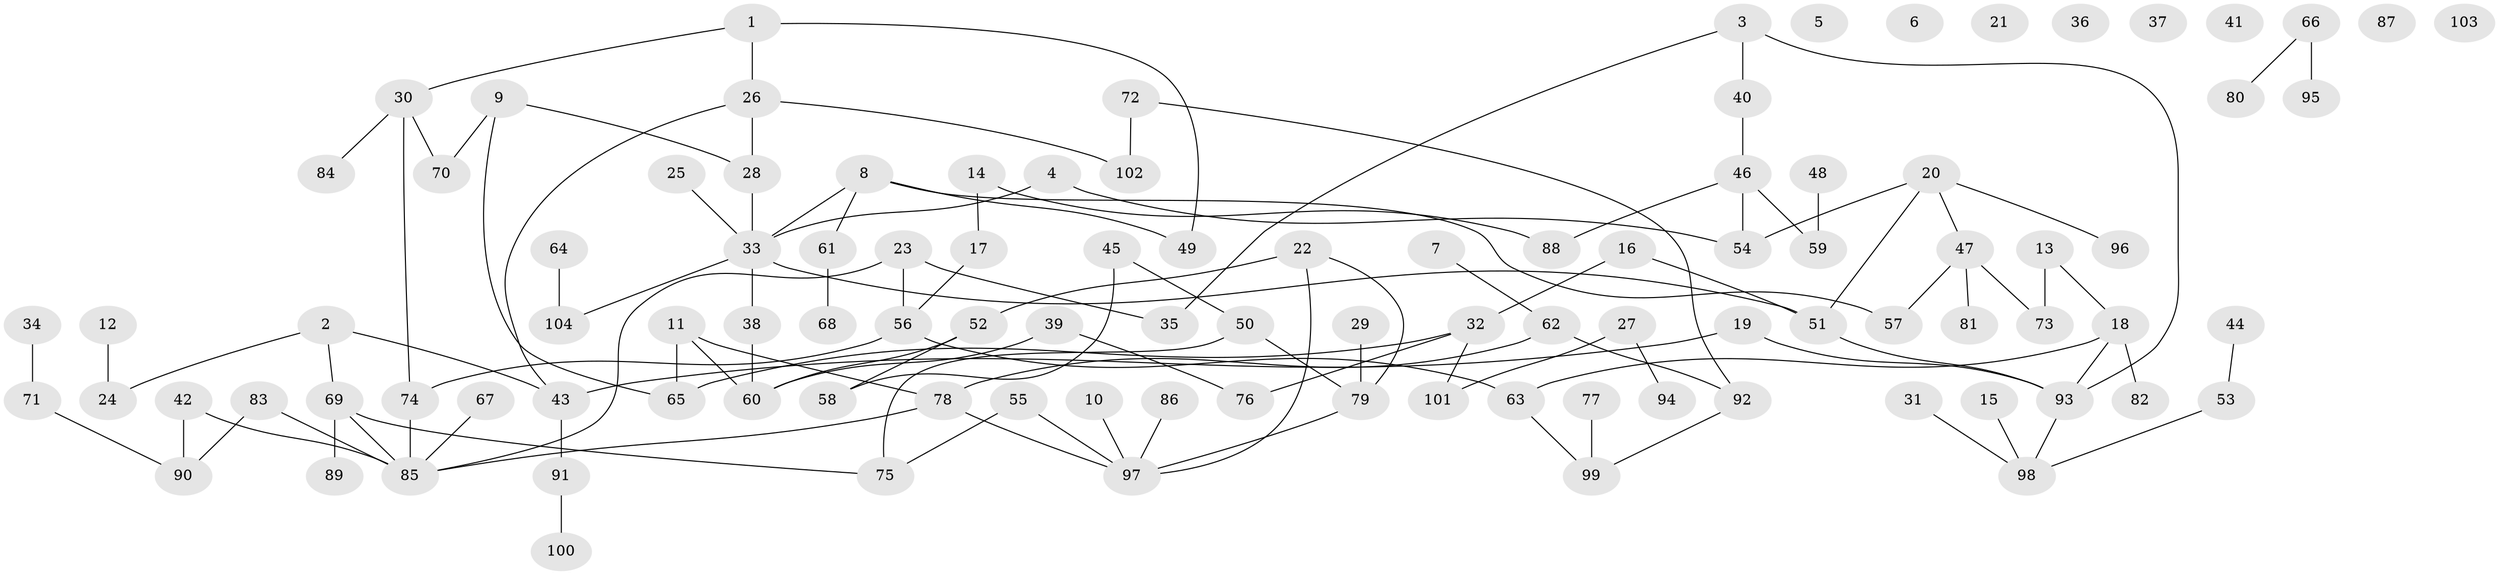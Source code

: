 // coarse degree distribution, {5: 0.056338028169014086, 6: 0.014084507042253521, 3: 0.14084507042253522, 0: 0.11267605633802817, 2: 0.18309859154929578, 4: 0.16901408450704225, 1: 0.29577464788732394, 8: 0.014084507042253521, 9: 0.014084507042253521}
// Generated by graph-tools (version 1.1) at 2025/23/03/03/25 07:23:25]
// undirected, 104 vertices, 118 edges
graph export_dot {
graph [start="1"]
  node [color=gray90,style=filled];
  1;
  2;
  3;
  4;
  5;
  6;
  7;
  8;
  9;
  10;
  11;
  12;
  13;
  14;
  15;
  16;
  17;
  18;
  19;
  20;
  21;
  22;
  23;
  24;
  25;
  26;
  27;
  28;
  29;
  30;
  31;
  32;
  33;
  34;
  35;
  36;
  37;
  38;
  39;
  40;
  41;
  42;
  43;
  44;
  45;
  46;
  47;
  48;
  49;
  50;
  51;
  52;
  53;
  54;
  55;
  56;
  57;
  58;
  59;
  60;
  61;
  62;
  63;
  64;
  65;
  66;
  67;
  68;
  69;
  70;
  71;
  72;
  73;
  74;
  75;
  76;
  77;
  78;
  79;
  80;
  81;
  82;
  83;
  84;
  85;
  86;
  87;
  88;
  89;
  90;
  91;
  92;
  93;
  94;
  95;
  96;
  97;
  98;
  99;
  100;
  101;
  102;
  103;
  104;
  1 -- 26;
  1 -- 30;
  1 -- 49;
  2 -- 24;
  2 -- 43;
  2 -- 69;
  3 -- 35;
  3 -- 40;
  3 -- 93;
  4 -- 33;
  4 -- 54;
  7 -- 62;
  8 -- 33;
  8 -- 49;
  8 -- 57;
  8 -- 61;
  9 -- 28;
  9 -- 65;
  9 -- 70;
  10 -- 97;
  11 -- 60;
  11 -- 65;
  11 -- 78;
  12 -- 24;
  13 -- 18;
  13 -- 73;
  14 -- 17;
  14 -- 88;
  15 -- 98;
  16 -- 32;
  16 -- 51;
  17 -- 56;
  18 -- 63;
  18 -- 82;
  18 -- 93;
  19 -- 43;
  19 -- 93;
  20 -- 47;
  20 -- 51;
  20 -- 54;
  20 -- 96;
  22 -- 52;
  22 -- 79;
  22 -- 97;
  23 -- 35;
  23 -- 56;
  23 -- 85;
  25 -- 33;
  26 -- 28;
  26 -- 43;
  26 -- 102;
  27 -- 94;
  27 -- 101;
  28 -- 33;
  29 -- 79;
  30 -- 70;
  30 -- 74;
  30 -- 84;
  31 -- 98;
  32 -- 65;
  32 -- 76;
  32 -- 101;
  33 -- 38;
  33 -- 51;
  33 -- 104;
  34 -- 71;
  38 -- 60;
  39 -- 60;
  39 -- 76;
  40 -- 46;
  42 -- 85;
  42 -- 90;
  43 -- 91;
  44 -- 53;
  45 -- 50;
  45 -- 58;
  46 -- 54;
  46 -- 59;
  46 -- 88;
  47 -- 57;
  47 -- 73;
  47 -- 81;
  48 -- 59;
  50 -- 75;
  50 -- 79;
  51 -- 93;
  52 -- 58;
  52 -- 60;
  53 -- 98;
  55 -- 75;
  55 -- 97;
  56 -- 63;
  56 -- 74;
  61 -- 68;
  62 -- 78;
  62 -- 92;
  63 -- 99;
  64 -- 104;
  66 -- 80;
  66 -- 95;
  67 -- 85;
  69 -- 75;
  69 -- 85;
  69 -- 89;
  71 -- 90;
  72 -- 92;
  72 -- 102;
  74 -- 85;
  77 -- 99;
  78 -- 85;
  78 -- 97;
  79 -- 97;
  83 -- 85;
  83 -- 90;
  86 -- 97;
  91 -- 100;
  92 -- 99;
  93 -- 98;
}
